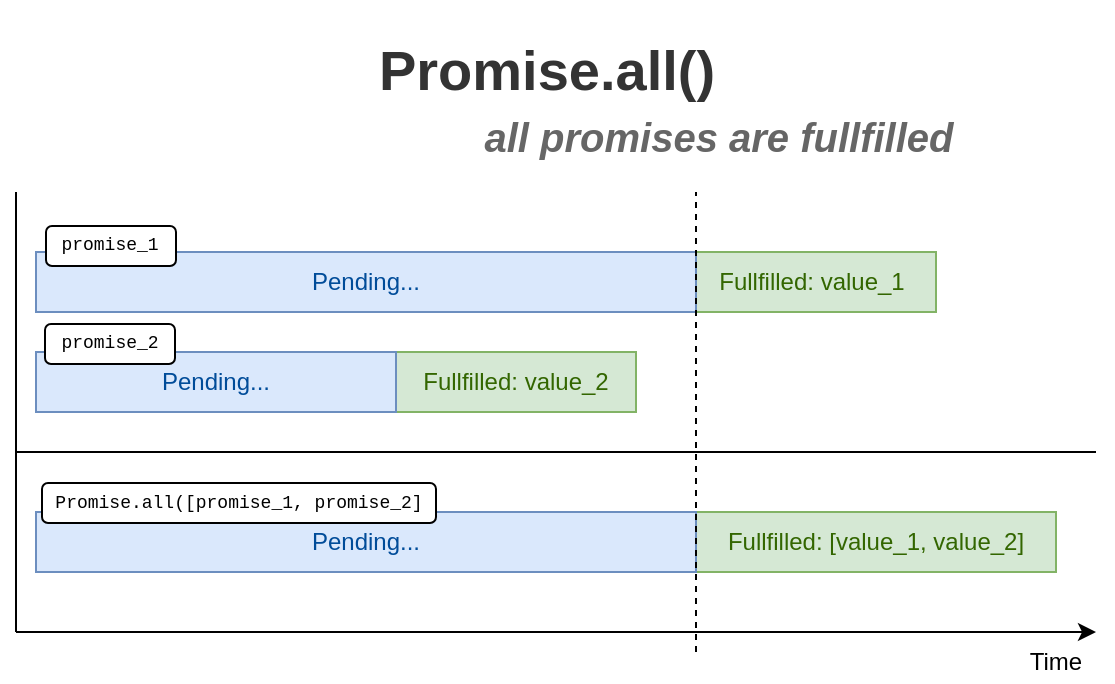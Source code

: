 <mxfile version="14.6.13" type="device" pages="2"><diagram id="idhxigilsuWetFB2cpPl" name="All promises fullfilled"><mxGraphModel dx="760" dy="653" grid="1" gridSize="10" guides="1" tooltips="1" connect="1" arrows="1" fold="1" page="0" pageScale="1" pageWidth="827" pageHeight="1169" math="0" shadow="0"><root><mxCell id="0"/><mxCell id="1" parent="0"/><mxCell id="N8z0Ye5YrI288PrtkeDU-1" value="" style="rounded=0;whiteSpace=wrap;html=1;fillColor=#d5e8d4;strokeColor=#82b366;" parent="1" vertex="1"><mxGeometry x="70" y="370" width="450" height="30" as="geometry"/></mxCell><mxCell id="N8z0Ye5YrI288PrtkeDU-2" value="" style="rounded=0;whiteSpace=wrap;html=1;fillColor=#d5e8d4;strokeColor=#82b366;" parent="1" vertex="1"><mxGeometry x="70" y="420" width="300" height="30" as="geometry"/></mxCell><mxCell id="N8z0Ye5YrI288PrtkeDU-3" value="Promise.all()" style="text;strokeColor=none;fillColor=none;html=1;fontSize=28;fontStyle=1;verticalAlign=middle;align=center;fontColor=#333333;" parent="1" vertex="1"><mxGeometry x="210" y="244" width="230" height="70" as="geometry"/></mxCell><mxCell id="N8z0Ye5YrI288PrtkeDU-5" value="" style="endArrow=classic;html=1;" parent="1" edge="1"><mxGeometry width="50" height="50" relative="1" as="geometry"><mxPoint x="60" y="560" as="sourcePoint"/><mxPoint x="600" y="560" as="targetPoint"/></mxGeometry></mxCell><mxCell id="N8z0Ye5YrI288PrtkeDU-6" value="" style="endArrow=none;html=1;" parent="1" edge="1"><mxGeometry width="50" height="50" relative="1" as="geometry"><mxPoint x="60" y="560" as="sourcePoint"/><mxPoint x="60" y="340" as="targetPoint"/></mxGeometry></mxCell><mxCell id="N8z0Ye5YrI288PrtkeDU-7" value="Time" style="text;html=1;strokeColor=none;fillColor=none;align=center;verticalAlign=middle;whiteSpace=wrap;rounded=0;" parent="1" vertex="1"><mxGeometry x="560" y="565" width="40" height="20" as="geometry"/></mxCell><mxCell id="N8z0Ye5YrI288PrtkeDU-9" value="" style="endArrow=none;html=1;" parent="1" edge="1"><mxGeometry width="50" height="50" relative="1" as="geometry"><mxPoint x="60" y="470" as="sourcePoint"/><mxPoint x="600" y="470" as="targetPoint"/></mxGeometry></mxCell><mxCell id="N8z0Ye5YrI288PrtkeDU-12" value="" style="rounded=0;whiteSpace=wrap;html=1;fillColor=#dae8fc;strokeColor=#6c8ebf;" parent="1" vertex="1"><mxGeometry x="70" y="370" width="330" height="30" as="geometry"/></mxCell><mxCell id="N8z0Ye5YrI288PrtkeDU-13" value="Pending..." style="text;html=1;strokeColor=none;fillColor=none;align=center;verticalAlign=middle;whiteSpace=wrap;rounded=0;fontColor=#004C99;" parent="1" vertex="1"><mxGeometry x="195" y="375" width="80" height="20" as="geometry"/></mxCell><mxCell id="N8z0Ye5YrI288PrtkeDU-14" value="" style="rounded=0;whiteSpace=wrap;html=1;fillColor=#dae8fc;strokeColor=#6c8ebf;" parent="1" vertex="1"><mxGeometry x="70" y="420" width="180" height="30" as="geometry"/></mxCell><mxCell id="N8z0Ye5YrI288PrtkeDU-15" value="Pending..." style="text;html=1;strokeColor=none;fillColor=none;align=center;verticalAlign=middle;whiteSpace=wrap;rounded=0;fontColor=#004C99;" parent="1" vertex="1"><mxGeometry x="120" y="425" width="80" height="20" as="geometry"/></mxCell><mxCell id="N8z0Ye5YrI288PrtkeDU-16" value="Fullfilled: value_2" style="text;html=1;strokeColor=none;fillColor=none;align=center;verticalAlign=middle;whiteSpace=wrap;rounded=0;fontColor=#336600;" parent="1" vertex="1"><mxGeometry x="245" y="425" width="130" height="20" as="geometry"/></mxCell><mxCell id="N8z0Ye5YrI288PrtkeDU-17" value="Fullfilled: value_1" style="text;html=1;strokeColor=none;fillColor=none;align=center;verticalAlign=middle;whiteSpace=wrap;rounded=0;fontColor=#336600;" parent="1" vertex="1"><mxGeometry x="393" y="375" width="130" height="20" as="geometry"/></mxCell><mxCell id="N8z0Ye5YrI288PrtkeDU-18" value="" style="rounded=0;whiteSpace=wrap;html=1;fillColor=#d5e8d4;strokeColor=#82b366;" parent="1" vertex="1"><mxGeometry x="70" y="500" width="510" height="30" as="geometry"/></mxCell><mxCell id="N8z0Ye5YrI288PrtkeDU-19" value="" style="rounded=0;whiteSpace=wrap;html=1;fillColor=#dae8fc;strokeColor=#6c8ebf;" parent="1" vertex="1"><mxGeometry x="70" y="500" width="330" height="30" as="geometry"/></mxCell><mxCell id="N8z0Ye5YrI288PrtkeDU-20" value="Pending..." style="text;html=1;strokeColor=none;fillColor=none;align=center;verticalAlign=middle;whiteSpace=wrap;rounded=0;fontColor=#004C99;" parent="1" vertex="1"><mxGeometry x="195" y="505" width="80" height="20" as="geometry"/></mxCell><mxCell id="N8z0Ye5YrI288PrtkeDU-21" value="Fullfilled: [value_1, value_2]" style="text;html=1;strokeColor=none;fillColor=none;align=center;verticalAlign=middle;whiteSpace=wrap;rounded=0;fontColor=#336600;" parent="1" vertex="1"><mxGeometry x="410" y="505" width="160" height="20" as="geometry"/></mxCell><mxCell id="N8z0Ye5YrI288PrtkeDU-23" value="" style="endArrow=none;dashed=1;html=1;fontSize=16;fontColor=#336600;" parent="1" edge="1"><mxGeometry width="50" height="50" relative="1" as="geometry"><mxPoint x="400" y="570" as="sourcePoint"/><mxPoint x="400" y="340" as="targetPoint"/></mxGeometry></mxCell><mxCell id="-S_mJhH61JFIsjPQwXrV-2" value="" style="rounded=1;whiteSpace=wrap;html=1;labelBackgroundColor=#ffffff;fontFamily=Courier New;fontSize=23;fontColor=#666666;align=left;" vertex="1" parent="1"><mxGeometry x="75" y="357" width="65" height="20" as="geometry"/></mxCell><mxCell id="N8z0Ye5YrI288PrtkeDU-10" value="promise_1" style="text;html=1;strokeColor=none;fillColor=none;align=center;verticalAlign=middle;whiteSpace=wrap;rounded=0;fontSize=9;fontFamily=Courier New;" parent="1" vertex="1"><mxGeometry x="81" y="357" width="52" height="20" as="geometry"/></mxCell><mxCell id="-S_mJhH61JFIsjPQwXrV-7" value="" style="rounded=1;whiteSpace=wrap;html=1;labelBackgroundColor=#ffffff;fontFamily=Courier New;fontSize=23;fontColor=#666666;align=left;" vertex="1" parent="1"><mxGeometry x="73" y="485.5" width="197" height="20" as="geometry"/></mxCell><mxCell id="-S_mJhH61JFIsjPQwXrV-8" value="Promise.all([promise_1, promise_2]" style="text;html=1;strokeColor=none;fillColor=none;align=center;verticalAlign=middle;whiteSpace=wrap;rounded=0;fontSize=9;fontFamily=Courier New;" vertex="1" parent="1"><mxGeometry x="77" y="485.5" width="189" height="20" as="geometry"/></mxCell><mxCell id="-S_mJhH61JFIsjPQwXrV-9" value="" style="rounded=1;whiteSpace=wrap;html=1;labelBackgroundColor=#ffffff;fontFamily=Courier New;fontSize=23;fontColor=#666666;align=left;" vertex="1" parent="1"><mxGeometry x="74.5" y="406" width="65" height="20" as="geometry"/></mxCell><mxCell id="-S_mJhH61JFIsjPQwXrV-10" value="promise_2" style="text;html=1;strokeColor=none;fillColor=none;align=center;verticalAlign=middle;whiteSpace=wrap;rounded=0;fontSize=9;fontFamily=Courier New;" vertex="1" parent="1"><mxGeometry x="80.5" y="406" width="52" height="20" as="geometry"/></mxCell><mxCell id="-S_mJhH61JFIsjPQwXrV-12" value="all promises are fullfilled" style="text;strokeColor=none;fillColor=none;html=1;fontSize=20;fontStyle=3;verticalAlign=middle;align=center;fontColor=#666666;" vertex="1" parent="1"><mxGeometry x="296" y="277" width="230" height="70" as="geometry"/></mxCell></root></mxGraphModel></diagram><diagram name="One promise rejects" id="05dCHv4usbjD3H7Q2Go7"><mxGraphModel dx="630" dy="541" grid="1" gridSize="10" guides="1" tooltips="1" connect="1" arrows="1" fold="1" page="0" pageScale="1" pageWidth="827" pageHeight="1169" math="0" shadow="0"><root><mxCell id="Uot6-I3UawnojIUIg4Ep-0"/><mxCell id="Uot6-I3UawnojIUIg4Ep-1" parent="Uot6-I3UawnojIUIg4Ep-0"/><mxCell id="Uot6-I3UawnojIUIg4Ep-2" value="" style="rounded=0;whiteSpace=wrap;html=1;fillColor=#d5e8d4;strokeColor=#82b366;" vertex="1" parent="Uot6-I3UawnojIUIg4Ep-1"><mxGeometry x="70" y="370" width="450" height="30" as="geometry"/></mxCell><mxCell id="Uot6-I3UawnojIUIg4Ep-3" value="" style="rounded=0;whiteSpace=wrap;html=1;fillColor=#f8cecc;strokeColor=#b85450;" vertex="1" parent="Uot6-I3UawnojIUIg4Ep-1"><mxGeometry x="70" y="420" width="300" height="30" as="geometry"/></mxCell><mxCell id="Uot6-I3UawnojIUIg4Ep-4" value="Promise.all()" style="text;strokeColor=none;fillColor=none;html=1;fontSize=28;fontStyle=1;verticalAlign=middle;align=center;fontColor=#333333;" vertex="1" parent="Uot6-I3UawnojIUIg4Ep-1"><mxGeometry x="210" y="239" width="230" height="70" as="geometry"/></mxCell><mxCell id="Uot6-I3UawnojIUIg4Ep-5" value="" style="endArrow=classic;html=1;" edge="1" parent="Uot6-I3UawnojIUIg4Ep-1"><mxGeometry width="50" height="50" relative="1" as="geometry"><mxPoint x="60" y="560" as="sourcePoint"/><mxPoint x="600" y="560" as="targetPoint"/></mxGeometry></mxCell><mxCell id="Uot6-I3UawnojIUIg4Ep-6" value="" style="endArrow=none;html=1;" edge="1" parent="Uot6-I3UawnojIUIg4Ep-1"><mxGeometry width="50" height="50" relative="1" as="geometry"><mxPoint x="60" y="560" as="sourcePoint"/><mxPoint x="60" y="340" as="targetPoint"/></mxGeometry></mxCell><mxCell id="Uot6-I3UawnojIUIg4Ep-7" value="Time" style="text;html=1;strokeColor=none;fillColor=none;align=center;verticalAlign=middle;whiteSpace=wrap;rounded=0;" vertex="1" parent="Uot6-I3UawnojIUIg4Ep-1"><mxGeometry x="560" y="565" width="40" height="20" as="geometry"/></mxCell><mxCell id="Uot6-I3UawnojIUIg4Ep-8" value="" style="endArrow=none;html=1;" edge="1" parent="Uot6-I3UawnojIUIg4Ep-1"><mxGeometry width="50" height="50" relative="1" as="geometry"><mxPoint x="60" y="470" as="sourcePoint"/><mxPoint x="600" y="470" as="targetPoint"/></mxGeometry></mxCell><mxCell id="Uot6-I3UawnojIUIg4Ep-9" value="" style="rounded=0;whiteSpace=wrap;html=1;fillColor=#dae8fc;strokeColor=#6c8ebf;" vertex="1" parent="Uot6-I3UawnojIUIg4Ep-1"><mxGeometry x="70" y="370" width="330" height="30" as="geometry"/></mxCell><mxCell id="Uot6-I3UawnojIUIg4Ep-10" value="Pending..." style="text;html=1;strokeColor=none;fillColor=none;align=center;verticalAlign=middle;whiteSpace=wrap;rounded=0;fontColor=#004C99;" vertex="1" parent="Uot6-I3UawnojIUIg4Ep-1"><mxGeometry x="195" y="375" width="80" height="20" as="geometry"/></mxCell><mxCell id="Uot6-I3UawnojIUIg4Ep-11" value="" style="rounded=0;whiteSpace=wrap;html=1;fillColor=#dae8fc;strokeColor=#6c8ebf;" vertex="1" parent="Uot6-I3UawnojIUIg4Ep-1"><mxGeometry x="70" y="420" width="180" height="30" as="geometry"/></mxCell><mxCell id="Uot6-I3UawnojIUIg4Ep-12" value="Pending..." style="text;html=1;strokeColor=none;fillColor=none;align=center;verticalAlign=middle;whiteSpace=wrap;rounded=0;fontColor=#004C99;" vertex="1" parent="Uot6-I3UawnojIUIg4Ep-1"><mxGeometry x="120" y="425" width="80" height="20" as="geometry"/></mxCell><mxCell id="Uot6-I3UawnojIUIg4Ep-13" value="Rejected: reson_2" style="text;html=1;strokeColor=none;fillColor=none;align=center;verticalAlign=middle;whiteSpace=wrap;rounded=0;fontColor=#990000;" vertex="1" parent="Uot6-I3UawnojIUIg4Ep-1"><mxGeometry x="245" y="424" width="130" height="20" as="geometry"/></mxCell><mxCell id="Uot6-I3UawnojIUIg4Ep-14" value="Fullfilled: value_1" style="text;html=1;strokeColor=none;fillColor=none;align=center;verticalAlign=middle;whiteSpace=wrap;rounded=0;fontColor=#336600;" vertex="1" parent="Uot6-I3UawnojIUIg4Ep-1"><mxGeometry x="393" y="375" width="130" height="20" as="geometry"/></mxCell><mxCell id="Uot6-I3UawnojIUIg4Ep-15" value="" style="rounded=0;whiteSpace=wrap;html=1;fillColor=#f8cecc;strokeColor=#b85450;" vertex="1" parent="Uot6-I3UawnojIUIg4Ep-1"><mxGeometry x="70" y="500" width="300" height="30" as="geometry"/></mxCell><mxCell id="Uot6-I3UawnojIUIg4Ep-16" value="" style="rounded=0;whiteSpace=wrap;html=1;fillColor=#dae8fc;strokeColor=#6c8ebf;" vertex="1" parent="Uot6-I3UawnojIUIg4Ep-1"><mxGeometry x="70" y="500" width="180" height="30" as="geometry"/></mxCell><mxCell id="Uot6-I3UawnojIUIg4Ep-17" value="Pending..." style="text;html=1;strokeColor=none;fillColor=none;align=center;verticalAlign=middle;whiteSpace=wrap;rounded=0;fontColor=#004C99;" vertex="1" parent="Uot6-I3UawnojIUIg4Ep-1"><mxGeometry x="120" y="505.5" width="80" height="20" as="geometry"/></mxCell><mxCell id="Uot6-I3UawnojIUIg4Ep-19" value="" style="endArrow=none;dashed=1;html=1;fontSize=16;fontColor=#336600;" edge="1" parent="Uot6-I3UawnojIUIg4Ep-1"><mxGeometry width="50" height="50" relative="1" as="geometry"><mxPoint x="250" y="580" as="sourcePoint"/><mxPoint x="250" y="340" as="targetPoint"/></mxGeometry></mxCell><mxCell id="Uot6-I3UawnojIUIg4Ep-20" value="" style="rounded=1;whiteSpace=wrap;html=1;labelBackgroundColor=#ffffff;fontFamily=Courier New;fontSize=23;fontColor=#666666;align=left;" vertex="1" parent="Uot6-I3UawnojIUIg4Ep-1"><mxGeometry x="75" y="357" width="65" height="20" as="geometry"/></mxCell><mxCell id="Uot6-I3UawnojIUIg4Ep-21" value="promise_1" style="text;html=1;strokeColor=none;fillColor=none;align=center;verticalAlign=middle;whiteSpace=wrap;rounded=0;fontSize=9;fontFamily=Courier New;" vertex="1" parent="Uot6-I3UawnojIUIg4Ep-1"><mxGeometry x="81" y="357" width="52" height="20" as="geometry"/></mxCell><mxCell id="Uot6-I3UawnojIUIg4Ep-22" value="" style="rounded=1;whiteSpace=wrap;html=1;labelBackgroundColor=#ffffff;fontFamily=Courier New;fontSize=23;fontColor=#666666;align=left;" vertex="1" parent="Uot6-I3UawnojIUIg4Ep-1"><mxGeometry x="73" y="485.5" width="197" height="20" as="geometry"/></mxCell><mxCell id="Uot6-I3UawnojIUIg4Ep-23" value="Promise.all([promise_1, promise_2]" style="text;html=1;strokeColor=none;fillColor=none;align=center;verticalAlign=middle;whiteSpace=wrap;rounded=0;fontSize=9;fontFamily=Courier New;" vertex="1" parent="Uot6-I3UawnojIUIg4Ep-1"><mxGeometry x="77" y="485.5" width="189" height="20" as="geometry"/></mxCell><mxCell id="Uot6-I3UawnojIUIg4Ep-24" value="" style="rounded=1;whiteSpace=wrap;html=1;labelBackgroundColor=#ffffff;fontFamily=Courier New;fontSize=23;fontColor=#666666;align=left;" vertex="1" parent="Uot6-I3UawnojIUIg4Ep-1"><mxGeometry x="74.5" y="406" width="65" height="20" as="geometry"/></mxCell><mxCell id="Uot6-I3UawnojIUIg4Ep-25" value="promise_2" style="text;html=1;strokeColor=none;fillColor=none;align=center;verticalAlign=middle;whiteSpace=wrap;rounded=0;fontSize=9;fontFamily=Courier New;" vertex="1" parent="Uot6-I3UawnojIUIg4Ep-1"><mxGeometry x="80.5" y="406" width="52" height="20" as="geometry"/></mxCell><mxCell id="Uot6-I3UawnojIUIg4Ep-26" value="one promise rejects" style="text;strokeColor=none;fillColor=none;html=1;fontSize=20;fontStyle=3;verticalAlign=middle;align=center;fontColor=#666666;" vertex="1" parent="Uot6-I3UawnojIUIg4Ep-1"><mxGeometry x="296" y="272" width="230" height="70" as="geometry"/></mxCell><mxCell id="Uot6-I3UawnojIUIg4Ep-27" value="Rejected: reson_2" style="text;html=1;strokeColor=none;fillColor=none;align=center;verticalAlign=middle;whiteSpace=wrap;rounded=0;fontColor=#990000;" vertex="1" parent="Uot6-I3UawnojIUIg4Ep-1"><mxGeometry x="245" y="505" width="130" height="20" as="geometry"/></mxCell></root></mxGraphModel></diagram></mxfile>